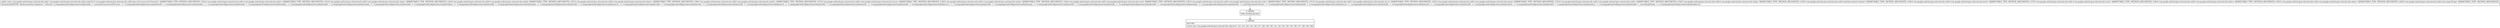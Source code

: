 digraph "CFG forcom.google.android.gms.internal.ads.zzbyr.zza(Lcom\/google\/android\/gms\/internal\/ads\/zzdtt;Lcom\/google\/android\/gms\/internal\/ads\/zzdtt;Lcom\/google\/android\/gms\/internal\/ads\/zzdtt;Lcom\/google\/android\/gms\/internal\/ads\/zzdtt;Lcom\/google\/android\/gms\/internal\/ads\/zzdtt;Lcom\/google\/android\/gms\/internal\/ads\/zzdtt;Lcom\/google\/android\/gms\/internal\/ads\/zzdtt;Lcom\/google\/android\/gms\/internal\/ads\/zzdtt;Lcom\/google\/android\/gms\/internal\/ads\/zzdtt;Lcom\/google\/android\/gms\/internal\/ads\/zzdtt;Lcom\/google\/android\/gms\/internal\/ads\/zzdtt;Lcom\/google\/android\/gms\/internal\/ads\/zzdtt;Lcom\/google\/android\/gms\/internal\/ads\/zzdtt;Lcom\/google\/android\/gms\/internal\/ads\/zzdtt;Lcom\/google\/android\/gms\/internal\/ads\/zzdtt;Lcom\/google\/android\/gms\/internal\/ads\/zzdtt;Lcom\/google\/android\/gms\/internal\/ads\/zzdtt;Lcom\/google\/android\/gms\/internal\/ads\/zzdtt;Lcom\/google\/android\/gms\/internal\/ads\/zzdtt;Lcom\/google\/android\/gms\/internal\/ads\/zzdtt;)Lcom\/google\/android\/gms\/internal\/ads\/zzbyr;" {
Node_0 [shape=record,label="{0\:\ 0x0000|MTH_ENTER_BLOCK\l}"];
Node_1 [shape=record,label="{1\:\ 0x002d|RETURN\l|return new com.google.android.gms.internal.ads.zzbyr(r21, r22, r23, r24, r25, r26, r27, r28, r29, r30, r31, r32, r33, r34, r35, r36, r37, r38, r39, r40)\l}"];
MethodNode[shape=record,label="{public static com.google.android.gms.internal.ads.zzbyr com.google.android.gms.internal.ads.zzbyr.zza((r21v0 com.google.android.gms.internal.ads.zzdtt\<java.util.concurrent.Executor\> A[IMMUTABLE_TYPE, METHOD_ARGUMENT]), (r22v0 com.google.android.gms.internal.ads.zzdtt\<com.google.android.gms.internal.ads.zzbys\> A[IMMUTABLE_TYPE, METHOD_ARGUMENT]), (r23v0 com.google.android.gms.internal.ads.zzdtt\<com.google.android.gms.internal.ads.zzbza\> A[IMMUTABLE_TYPE, METHOD_ARGUMENT]), (r24v0 com.google.android.gms.internal.ads.zzdtt\<com.google.android.gms.internal.ads.zzbzk\> A[IMMUTABLE_TYPE, METHOD_ARGUMENT]), (r25v0 com.google.android.gms.internal.ads.zzdtt\<com.google.android.gms.internal.ads.zzbyw\> A[IMMUTABLE_TYPE, METHOD_ARGUMENT]), (r26v0 com.google.android.gms.internal.ads.zzdtt\<com.google.android.gms.internal.ads.zzbzb\> A[IMMUTABLE_TYPE, METHOD_ARGUMENT]), (r27v0 com.google.android.gms.internal.ads.zzdtt\<com.google.android.gms.internal.ads.zzcca\> A[IMMUTABLE_TYPE, METHOD_ARGUMENT]), (r28v0 com.google.android.gms.internal.ads.zzdtt\<com.google.android.gms.internal.ads.zzcby\> A[IMMUTABLE_TYPE, METHOD_ARGUMENT]), (r29v0 com.google.android.gms.internal.ads.zzdtt\<com.google.android.gms.internal.ads.zzccf\> A[IMMUTABLE_TYPE, METHOD_ARGUMENT]), (r30v0 com.google.android.gms.internal.ads.zzdtt\<com.google.android.gms.internal.ads.zzcbv\> A[IMMUTABLE_TYPE, METHOD_ARGUMENT]), (r31v0 com.google.android.gms.internal.ads.zzdtt\<com.google.android.gms.internal.ads.zzccc\> A[IMMUTABLE_TYPE, METHOD_ARGUMENT]), (r32v0 com.google.android.gms.internal.ads.zzdtt\<com.google.android.gms.internal.ads.zzavg\> A[IMMUTABLE_TYPE, METHOD_ARGUMENT]), (r33v0 com.google.android.gms.internal.ads.zzdtt\<com.google.android.gms.internal.ads.zzdh\> A[IMMUTABLE_TYPE, METHOD_ARGUMENT]), (r34v0 com.google.android.gms.internal.ads.zzdtt\<com.google.android.gms.internal.ads.zzbaj\> A[IMMUTABLE_TYPE, METHOD_ARGUMENT]), (r35v0 com.google.android.gms.internal.ads.zzdtt\<android.content.Context\> A[IMMUTABLE_TYPE, METHOD_ARGUMENT]), (r36v0 com.google.android.gms.internal.ads.zzdtt\<com.google.android.gms.internal.ads.zzcxt\> A[IMMUTABLE_TYPE, METHOD_ARGUMENT]), (r37v0 com.google.android.gms.internal.ads.zzdtt\<com.google.android.gms.internal.ads.zzcxl\> A[IMMUTABLE_TYPE, METHOD_ARGUMENT]), (r38v0 com.google.android.gms.internal.ads.zzdtt\<com.google.android.gms.internal.ads.zzbrx\> A[IMMUTABLE_TYPE, METHOD_ARGUMENT]), (r39v0 com.google.android.gms.internal.ads.zzdtt\<com.google.android.gms.internal.ads.zzbsn\> A[IMMUTABLE_TYPE, METHOD_ARGUMENT]), (r40v0 com.google.android.gms.internal.ads.zzdtt\<java.lang.String\> A[IMMUTABLE_TYPE, METHOD_ARGUMENT]))  | Annotation[SYSTEM, dalvik.annotation.Signature, \{value=[(, Lcom\/google\/android\/gms\/internal\/ads\/zzdtt, \<, Ljava\/util\/concurrent\/Executor;, \>;, Lcom\/google\/android\/gms\/internal\/ads\/zzdtt, \<, Lcom\/google\/android\/gms\/internal\/ads\/zzbys;, \>;, Lcom\/google\/android\/gms\/internal\/ads\/zzdtt, \<, Lcom\/google\/android\/gms\/internal\/ads\/zzbza;, \>;, Lcom\/google\/android\/gms\/internal\/ads\/zzdtt, \<, Lcom\/google\/android\/gms\/internal\/ads\/zzbzk;, \>;, Lcom\/google\/android\/gms\/internal\/ads\/zzdtt, \<, Lcom\/google\/android\/gms\/internal\/ads\/zzbyw;, \>;, Lcom\/google\/android\/gms\/internal\/ads\/zzdtt, \<, Lcom\/google\/android\/gms\/internal\/ads\/zzbzb;, \>;, Lcom\/google\/android\/gms\/internal\/ads\/zzdtt, \<, Lcom\/google\/android\/gms\/internal\/ads\/zzcca;, \>;, Lcom\/google\/android\/gms\/internal\/ads\/zzdtt, \<, Lcom\/google\/android\/gms\/internal\/ads\/zzcby;, \>;, Lcom\/google\/android\/gms\/internal\/ads\/zzdtt, \<, Lcom\/google\/android\/gms\/internal\/ads\/zzccf;, \>;, Lcom\/google\/android\/gms\/internal\/ads\/zzdtt, \<, Lcom\/google\/android\/gms\/internal\/ads\/zzcbv;, \>;, Lcom\/google\/android\/gms\/internal\/ads\/zzdtt, \<, Lcom\/google\/android\/gms\/internal\/ads\/zzccc;, \>;, Lcom\/google\/android\/gms\/internal\/ads\/zzdtt, \<, Lcom\/google\/android\/gms\/internal\/ads\/zzavg;, \>;, Lcom\/google\/android\/gms\/internal\/ads\/zzdtt, \<, Lcom\/google\/android\/gms\/internal\/ads\/zzdh;, \>;, Lcom\/google\/android\/gms\/internal\/ads\/zzdtt, \<, Lcom\/google\/android\/gms\/internal\/ads\/zzbaj;, \>;, Lcom\/google\/android\/gms\/internal\/ads\/zzdtt, \<, Landroid\/content\/Context;, \>;, Lcom\/google\/android\/gms\/internal\/ads\/zzdtt, \<, Lcom\/google\/android\/gms\/internal\/ads\/zzcxt;, \>;, Lcom\/google\/android\/gms\/internal\/ads\/zzdtt, \<, Lcom\/google\/android\/gms\/internal\/ads\/zzcxl;, \>;, Lcom\/google\/android\/gms\/internal\/ads\/zzdtt, \<, Lcom\/google\/android\/gms\/internal\/ads\/zzbrx;, \>;, Lcom\/google\/android\/gms\/internal\/ads\/zzdtt, \<, Lcom\/google\/android\/gms\/internal\/ads\/zzbsn;, \>;, Lcom\/google\/android\/gms\/internal\/ads\/zzdtt, \<, Ljava\/lang\/String;, \>;), Lcom\/google\/android\/gms\/internal\/ads\/zzbyr;]\}]\l}"];
MethodNode -> Node_0;
Node_0 -> Node_1;
}

